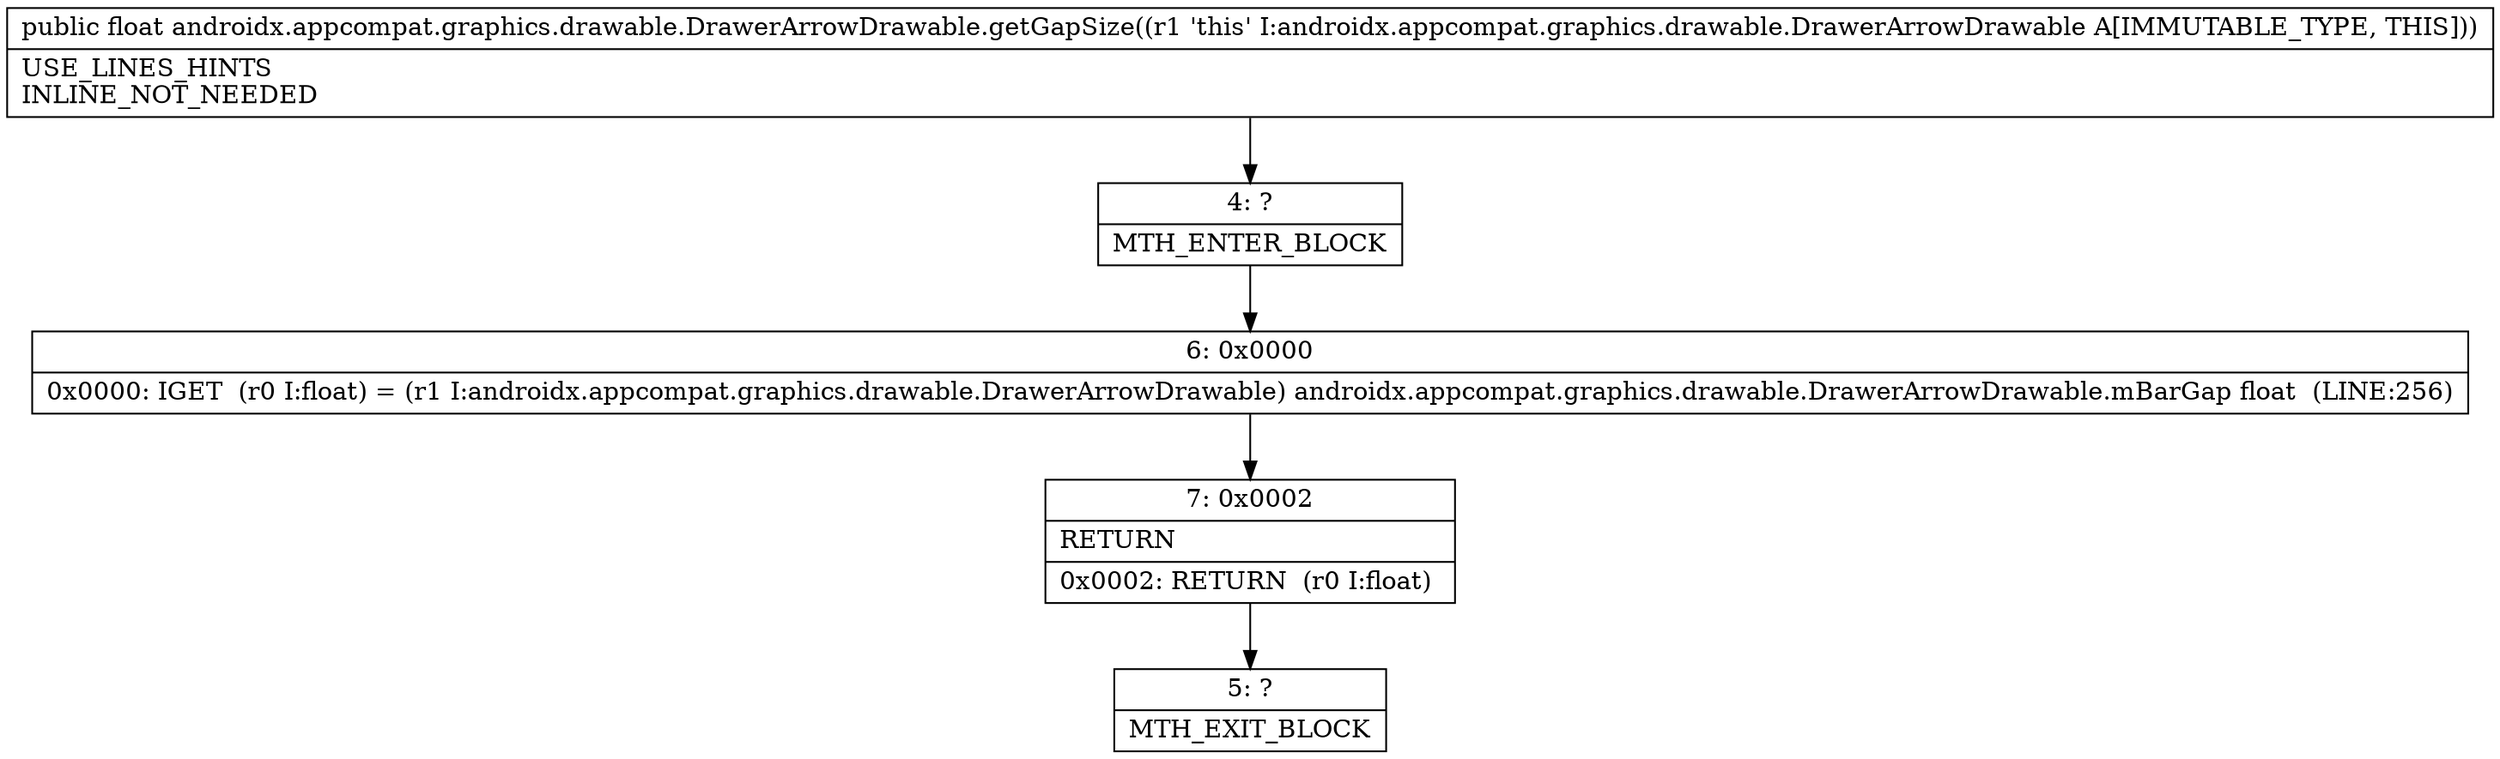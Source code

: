 digraph "CFG forandroidx.appcompat.graphics.drawable.DrawerArrowDrawable.getGapSize()F" {
Node_4 [shape=record,label="{4\:\ ?|MTH_ENTER_BLOCK\l}"];
Node_6 [shape=record,label="{6\:\ 0x0000|0x0000: IGET  (r0 I:float) = (r1 I:androidx.appcompat.graphics.drawable.DrawerArrowDrawable) androidx.appcompat.graphics.drawable.DrawerArrowDrawable.mBarGap float  (LINE:256)\l}"];
Node_7 [shape=record,label="{7\:\ 0x0002|RETURN\l|0x0002: RETURN  (r0 I:float) \l}"];
Node_5 [shape=record,label="{5\:\ ?|MTH_EXIT_BLOCK\l}"];
MethodNode[shape=record,label="{public float androidx.appcompat.graphics.drawable.DrawerArrowDrawable.getGapSize((r1 'this' I:androidx.appcompat.graphics.drawable.DrawerArrowDrawable A[IMMUTABLE_TYPE, THIS]))  | USE_LINES_HINTS\lINLINE_NOT_NEEDED\l}"];
MethodNode -> Node_4;Node_4 -> Node_6;
Node_6 -> Node_7;
Node_7 -> Node_5;
}

